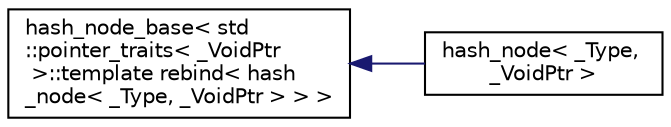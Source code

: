 digraph "Graphical Class Hierarchy"
{
  edge [fontname="Helvetica",fontsize="10",labelfontname="Helvetica",labelfontsize="10"];
  node [fontname="Helvetica",fontsize="10",shape=record];
  rankdir="LR";
  Node1 [label="hash_node_base\< std\l::pointer_traits\< _VoidPtr\l \>::template rebind\< hash\l_node\< _Type, _VoidPtr \> \> \>",height=0.2,width=0.4,color="black", fillcolor="white", style="filled",URL="$structhash__node__base.html"];
  Node1 -> Node2 [dir="back",color="midnightblue",fontsize="10",style="solid",fontname="Helvetica"];
  Node2 [label="hash_node\< _Type, \l_VoidPtr \>",height=0.2,width=0.4,color="black", fillcolor="white", style="filled",URL="$structhash__node.html"];
}
